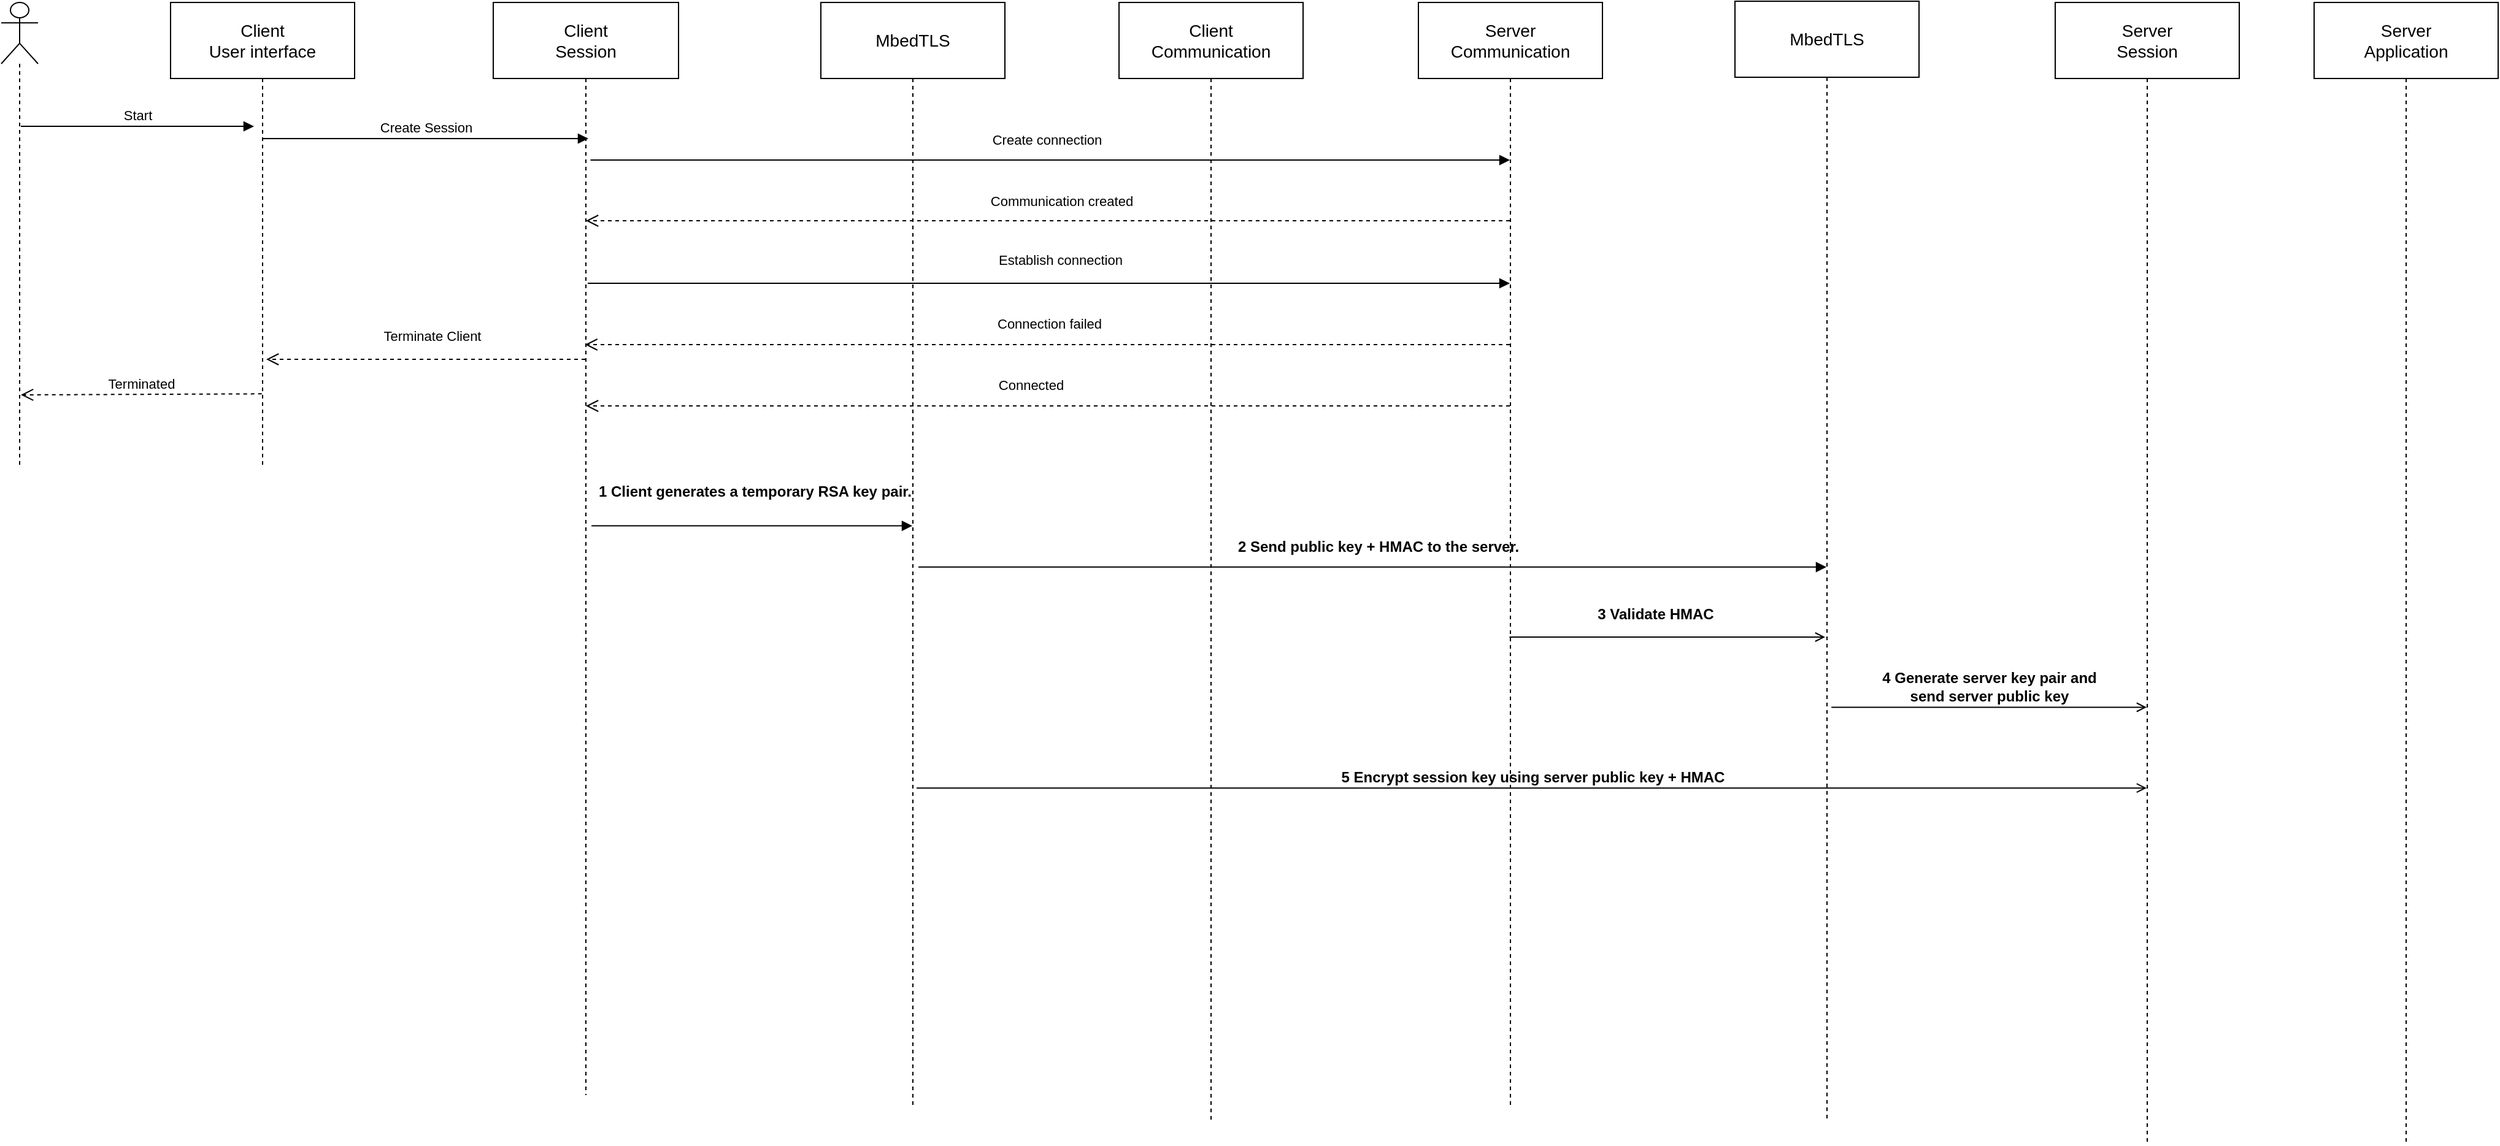 <mxfile>
    <diagram id="hEeOqorTtUtQZ6ahrq-n" name="Page-1">
        <mxGraphModel dx="1571" dy="814" grid="1" gridSize="10" guides="1" tooltips="1" connect="1" arrows="1" fold="1" page="1" pageScale="1" pageWidth="850" pageHeight="1100" math="0" shadow="0">
            <root>
                <mxCell id="0"/>
                <mxCell id="1" parent="0"/>
                <mxCell id="32" value="&lt;font style=&quot;font-size: 14px;&quot;&gt;Client&lt;br&gt;User interface&lt;br&gt;&lt;/font&gt;" style="shape=umlLifeline;perimeter=lifelinePerimeter;whiteSpace=wrap;html=1;container=1;collapsible=0;recursiveResize=0;outlineConnect=0;size=62;" parent="1" vertex="1">
                    <mxGeometry x="142" y="19" width="150" height="841" as="geometry"/>
                </mxCell>
                <mxCell id="33" value="&lt;font style=&quot;font-size: 14px;&quot;&gt;Client&lt;br&gt;Session&lt;/font&gt;" style="shape=umlLifeline;perimeter=lifelinePerimeter;whiteSpace=wrap;html=1;container=1;collapsible=0;recursiveResize=0;outlineConnect=0;size=62;" parent="1" vertex="1">
                    <mxGeometry x="405" y="19" width="151" height="891" as="geometry"/>
                </mxCell>
                <mxCell id="80" value="Create Session" style="html=1;verticalAlign=bottom;endArrow=block;" parent="33" source="32" edge="1">
                    <mxGeometry width="80" relative="1" as="geometry">
                        <mxPoint x="-117" y="111" as="sourcePoint"/>
                        <mxPoint x="77.5" y="111" as="targetPoint"/>
                    </mxGeometry>
                </mxCell>
                <mxCell id="90" value="Terminate Client" style="html=1;verticalAlign=bottom;endArrow=open;dashed=1;endSize=8;" parent="33" edge="1" source="33">
                    <mxGeometry x="-0.04" y="-10" relative="1" as="geometry">
                        <mxPoint x="40.75" y="280" as="sourcePoint"/>
                        <mxPoint x="-185" y="291" as="targetPoint"/>
                        <Array as="points"/>
                        <mxPoint as="offset"/>
                    </mxGeometry>
                </mxCell>
                <mxCell id="34" value="&lt;span style=&quot;font-size: 14px;&quot;&gt;MbedTLS&lt;/span&gt;" style="shape=umlLifeline;perimeter=lifelinePerimeter;whiteSpace=wrap;html=1;container=1;collapsible=0;recursiveResize=0;outlineConnect=0;size=62;" parent="1" vertex="1">
                    <mxGeometry x="672" y="19" width="150" height="901" as="geometry"/>
                </mxCell>
                <mxCell id="84" value="Connection failed" style="html=1;verticalAlign=bottom;endArrow=open;dashed=1;endSize=8;" parent="34" edge="1" source="36">
                    <mxGeometry x="-0.004" y="-8" relative="1" as="geometry">
                        <mxPoint x="525" y="279" as="sourcePoint"/>
                        <mxPoint x="-192.25" y="279" as="targetPoint"/>
                        <Array as="points">
                            <mxPoint x="78.19" y="279"/>
                        </Array>
                        <mxPoint as="offset"/>
                    </mxGeometry>
                </mxCell>
                <mxCell id="35" value="&lt;span style=&quot;font-size: 14px;&quot;&gt;Client&lt;br&gt;Communication&lt;br&gt;&lt;/span&gt;" style="shape=umlLifeline;perimeter=lifelinePerimeter;whiteSpace=wrap;html=1;container=1;collapsible=0;recursiveResize=0;outlineConnect=0;size=62;" parent="1" vertex="1">
                    <mxGeometry x="915" y="19" width="150" height="911" as="geometry"/>
                </mxCell>
                <mxCell id="134" value="Establish connection" style="html=1;verticalAlign=bottom;endArrow=block;exitX=0.518;exitY=0.142;exitDx=0;exitDy=0;exitPerimeter=0;" edge="1" parent="35" target="36">
                    <mxGeometry x="0.025" y="10" width="80" relative="1" as="geometry">
                        <mxPoint x="-433.002" y="229.002" as="sourcePoint"/>
                        <mxPoint x="284.6" y="232.26" as="targetPoint"/>
                        <mxPoint as="offset"/>
                    </mxGeometry>
                </mxCell>
                <mxCell id="36" value="&lt;span style=&quot;font-size: 14px;&quot;&gt;Server&lt;br&gt;Communication&lt;br&gt;&lt;/span&gt;" style="shape=umlLifeline;perimeter=lifelinePerimeter;whiteSpace=wrap;html=1;container=1;collapsible=0;recursiveResize=0;outlineConnect=0;size=62;" parent="1" vertex="1">
                    <mxGeometry x="1159" y="19" width="150" height="901" as="geometry"/>
                </mxCell>
                <mxCell id="37" value="&lt;span style=&quot;font-size: 14px;&quot;&gt;MbedTLS&lt;br&gt;&lt;/span&gt;" style="shape=umlLifeline;perimeter=lifelinePerimeter;whiteSpace=wrap;html=1;container=1;collapsible=0;recursiveResize=0;outlineConnect=0;size=62;" parent="1" vertex="1">
                    <mxGeometry x="1417" y="18" width="150" height="911" as="geometry"/>
                </mxCell>
                <mxCell id="39" value="&lt;span style=&quot;font-size: 14px;&quot;&gt;Server&lt;br&gt;Application&lt;br&gt;&lt;/span&gt;" style="shape=umlLifeline;perimeter=lifelinePerimeter;whiteSpace=wrap;html=1;container=1;collapsible=0;recursiveResize=0;outlineConnect=0;size=62;" parent="1" vertex="1">
                    <mxGeometry x="1889" y="19" width="150" height="931" as="geometry"/>
                </mxCell>
                <mxCell id="77" value="Start" style="html=1;verticalAlign=bottom;endArrow=block;" parent="1" edge="1">
                    <mxGeometry width="80" relative="1" as="geometry">
                        <mxPoint x="20" y="120" as="sourcePoint"/>
                        <mxPoint x="210" y="120" as="targetPoint"/>
                    </mxGeometry>
                </mxCell>
                <mxCell id="83" value="Communication created" style="html=1;verticalAlign=bottom;endArrow=open;dashed=1;endSize=8;" parent="1" source="36" target="33" edge="1">
                    <mxGeometry x="-0.028" y="-7" relative="1" as="geometry">
                        <mxPoint x="1166.5" y="197" as="sourcePoint"/>
                        <mxPoint x="490.25" y="197" as="targetPoint"/>
                        <Array as="points">
                            <mxPoint x="650" y="197"/>
                        </Array>
                        <mxPoint as="offset"/>
                    </mxGeometry>
                </mxCell>
                <mxCell id="85" value="Connected" style="html=1;verticalAlign=bottom;endArrow=open;dashed=1;endSize=8;" parent="1" edge="1" target="33" source="36">
                    <mxGeometry x="0.037" y="-8" relative="1" as="geometry">
                        <mxPoint x="1207" y="348" as="sourcePoint"/>
                        <mxPoint x="486.75" y="348" as="targetPoint"/>
                        <Array as="points">
                            <mxPoint x="655.19" y="348"/>
                        </Array>
                        <mxPoint as="offset"/>
                    </mxGeometry>
                </mxCell>
                <mxCell id="92" value="Terminated" style="html=1;verticalAlign=bottom;endArrow=open;dashed=1;endSize=8;" parent="1" edge="1">
                    <mxGeometry relative="1" as="geometry">
                        <mxPoint x="216.35" y="338.16" as="sourcePoint"/>
                        <mxPoint x="20" y="339" as="targetPoint"/>
                        <Array as="points"/>
                    </mxGeometry>
                </mxCell>
                <mxCell id="96" value="" style="shape=umlLifeline;participant=umlActor;perimeter=lifelinePerimeter;whiteSpace=wrap;html=1;container=1;collapsible=0;recursiveResize=0;verticalAlign=top;spacingTop=36;outlineConnect=0;size=50;" vertex="1" parent="1">
                    <mxGeometry x="4" y="19" width="30" height="851" as="geometry"/>
                </mxCell>
                <mxCell id="101" value="&lt;font style=&quot;font-size: 12px;&quot;&gt;1 Client generates a temporary RSA key pair.&lt;/font&gt;" style="html=1;verticalAlign=bottom;labelBackgroundColor=none;endArrow=block;endFill=1;fontStyle=1;exitX=0.53;exitY=0.479;exitDx=0;exitDy=0;exitPerimeter=0;" edge="1" parent="1" source="33" target="34">
                    <mxGeometry x="0.012" y="19" width="160" relative="1" as="geometry">
                        <mxPoint x="431" y="444" as="sourcePoint"/>
                        <mxPoint x="724.5" y="444" as="targetPoint"/>
                        <mxPoint as="offset"/>
                    </mxGeometry>
                </mxCell>
                <mxCell id="128" value="" style="html=1;verticalAlign=bottom;labelBackgroundColor=none;endArrow=block;endFill=1;exitX=0.53;exitY=0.511;exitDx=0;exitDy=0;exitPerimeter=0;" edge="1" parent="1" source="34" target="37">
                    <mxGeometry width="160" relative="1" as="geometry">
                        <mxPoint x="740" y="480" as="sourcePoint"/>
                        <mxPoint x="1370" y="479" as="targetPoint"/>
                        <Array as="points"/>
                    </mxGeometry>
                </mxCell>
                <mxCell id="132" value="&lt;font style=&quot;font-size: 12px;&quot;&gt;&lt;b&gt;2 Send&amp;nbsp;public key + HMAC to the server.&lt;/b&gt;&lt;/font&gt;" style="text;whiteSpace=wrap;html=1;" vertex="1" parent="1">
                    <mxGeometry x="1010" y="449" width="270" height="40" as="geometry"/>
                </mxCell>
                <mxCell id="81" value="Create connection" style="html=1;verticalAlign=bottom;endArrow=block;exitX=0.518;exitY=0.142;exitDx=0;exitDy=0;exitPerimeter=0;" parent="1" target="36" edge="1">
                    <mxGeometry x="-0.007" y="8" width="80" relative="1" as="geometry">
                        <mxPoint x="484.218" y="147.522" as="sourcePoint"/>
                        <mxPoint x="1200.5" y="147.522" as="targetPoint"/>
                        <mxPoint as="offset"/>
                    </mxGeometry>
                </mxCell>
                <mxCell id="136" value="&lt;span style=&quot;font-size: 14px;&quot;&gt;Server&lt;br&gt;Session&lt;br&gt;&lt;/span&gt;" style="shape=umlLifeline;perimeter=lifelinePerimeter;whiteSpace=wrap;html=1;container=1;collapsible=0;recursiveResize=0;outlineConnect=0;size=62;" vertex="1" parent="1">
                    <mxGeometry x="1678" y="19" width="150" height="931" as="geometry"/>
                </mxCell>
                <mxCell id="138" value="&lt;b&gt;3 Validate HMAC&lt;/b&gt;" style="html=1;verticalAlign=bottom;labelBackgroundColor=none;endArrow=open;endFill=0;fontSize=12;" edge="1" parent="1">
                    <mxGeometry x="-0.079" y="10" width="160" relative="1" as="geometry">
                        <mxPoint x="1233.25" y="536.5" as="sourcePoint"/>
                        <mxPoint x="1490.5" y="536.5" as="targetPoint"/>
                        <mxPoint as="offset"/>
                    </mxGeometry>
                </mxCell>
                <mxCell id="141" value="&lt;b&gt;4 Generate server key pair and &lt;br&gt;send server public key&lt;/b&gt;" style="html=1;verticalAlign=bottom;labelBackgroundColor=none;endArrow=open;endFill=0;fontSize=12;exitX=0.524;exitY=0.632;exitDx=0;exitDy=0;exitPerimeter=0;" edge="1" parent="1" source="37" target="136">
                    <mxGeometry width="160" relative="1" as="geometry">
                        <mxPoint x="1500" y="590" as="sourcePoint"/>
                        <mxPoint x="1650" y="580" as="targetPoint"/>
                    </mxGeometry>
                </mxCell>
                <mxCell id="142" value="&lt;b&gt;5 Encrypt session key using server public key + HMAC&lt;/b&gt;" style="html=1;verticalAlign=bottom;labelBackgroundColor=none;endArrow=open;endFill=0;fontSize=12;exitX=0.52;exitY=0.711;exitDx=0;exitDy=0;exitPerimeter=0;" edge="1" parent="1" source="34" target="136">
                    <mxGeometry width="160" relative="1" as="geometry">
                        <mxPoint x="755" y="650" as="sourcePoint"/>
                        <mxPoint x="915" y="650" as="targetPoint"/>
                    </mxGeometry>
                </mxCell>
            </root>
        </mxGraphModel>
    </diagram>
</mxfile>